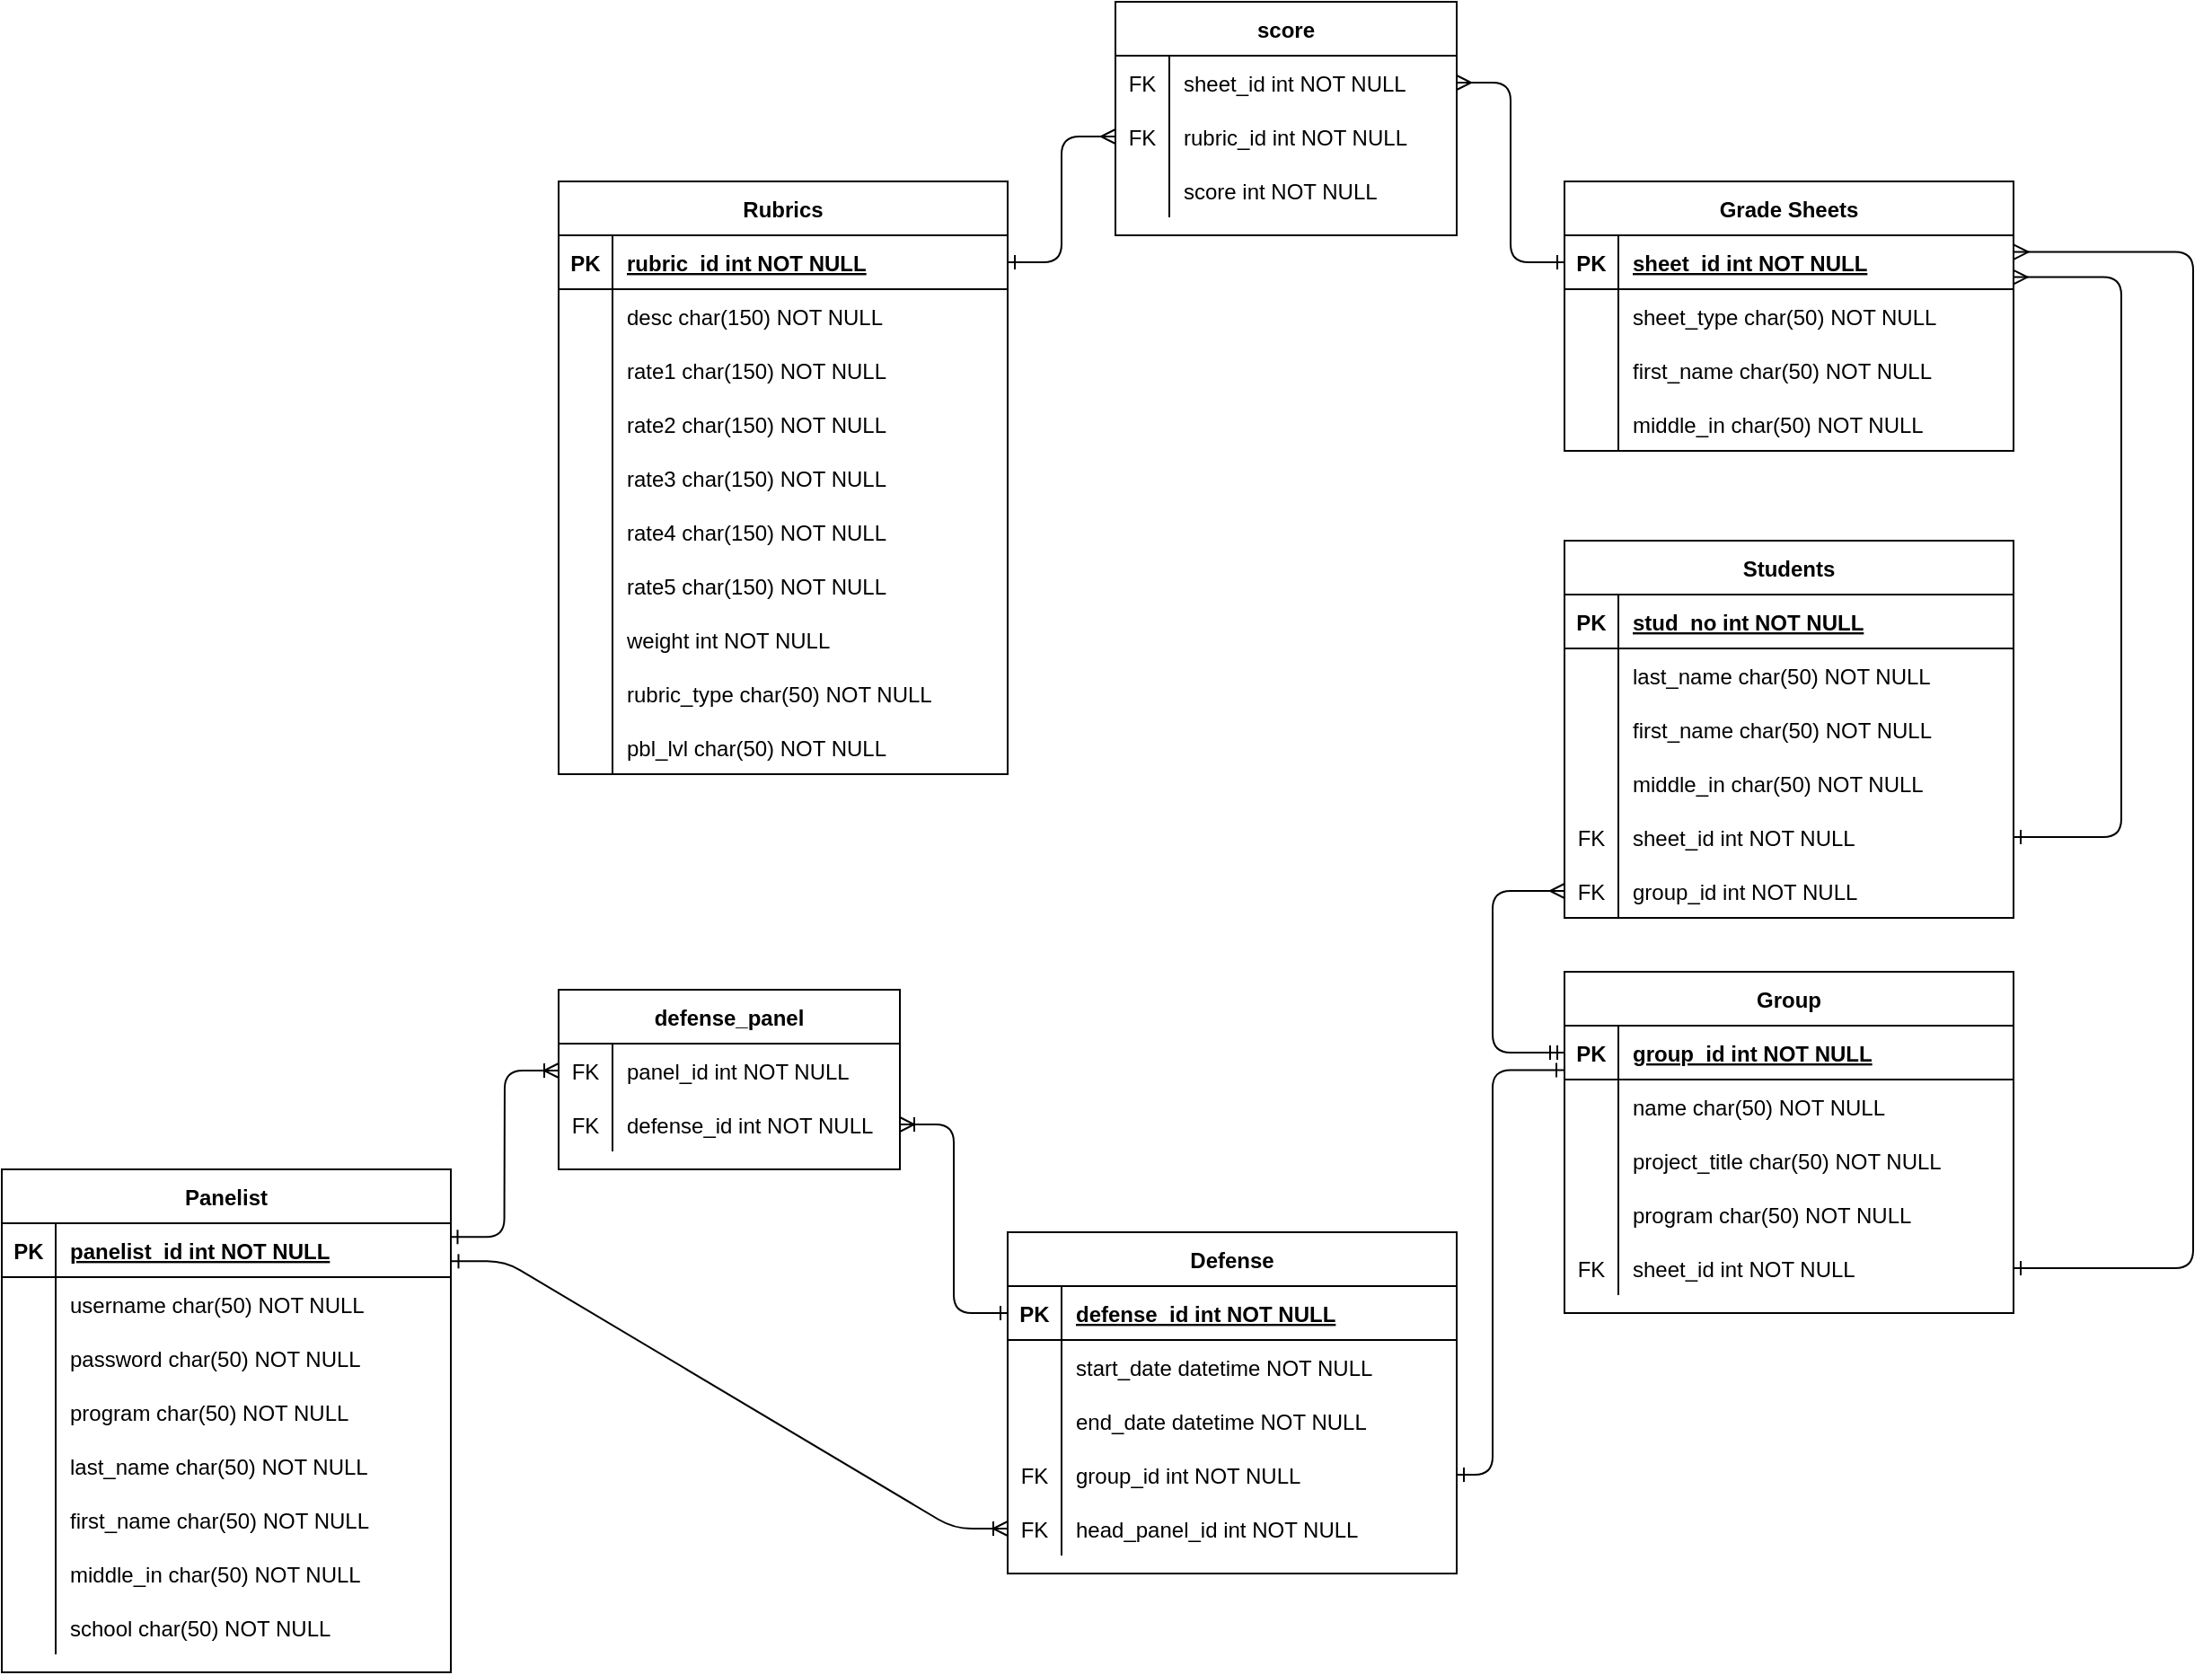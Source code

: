 <mxfile version="14.4.3" type="device"><diagram id="R2lEEEUBdFMjLlhIrx00" name="Page-1"><mxGraphModel dx="1038" dy="1716" grid="1" gridSize="10" guides="1" tooltips="1" connect="1" arrows="1" fold="1" page="1" pageScale="1" pageWidth="850" pageHeight="1100" math="0" shadow="0" extFonts="Permanent Marker^https://fonts.googleapis.com/css?family=Permanent+Marker"><root><mxCell id="0"/><mxCell id="1" parent="0"/><mxCell id="C-vyLk0tnHw3VtMMgP7b-2" value="Students" style="shape=table;startSize=30;container=1;collapsible=1;childLayout=tableLayout;fixedRows=1;rowLines=0;fontStyle=1;align=center;resizeLast=1;" parent="1" vertex="1"><mxGeometry x="950" y="-230" width="250" height="210" as="geometry"/></mxCell><mxCell id="C-vyLk0tnHw3VtMMgP7b-3" value="" style="shape=partialRectangle;collapsible=0;dropTarget=0;pointerEvents=0;fillColor=none;points=[[0,0.5],[1,0.5]];portConstraint=eastwest;top=0;left=0;right=0;bottom=1;" parent="C-vyLk0tnHw3VtMMgP7b-2" vertex="1"><mxGeometry y="30" width="250" height="30" as="geometry"/></mxCell><mxCell id="C-vyLk0tnHw3VtMMgP7b-4" value="PK" style="shape=partialRectangle;overflow=hidden;connectable=0;fillColor=none;top=0;left=0;bottom=0;right=0;fontStyle=1;" parent="C-vyLk0tnHw3VtMMgP7b-3" vertex="1"><mxGeometry width="30" height="30" as="geometry"/></mxCell><mxCell id="C-vyLk0tnHw3VtMMgP7b-5" value="stud_no int NOT NULL " style="shape=partialRectangle;overflow=hidden;connectable=0;fillColor=none;top=0;left=0;bottom=0;right=0;align=left;spacingLeft=6;fontStyle=5;" parent="C-vyLk0tnHw3VtMMgP7b-3" vertex="1"><mxGeometry x="30" width="220" height="30" as="geometry"/></mxCell><mxCell id="l0rVubB-uZuAta1ENO5q-14" value="" style="shape=partialRectangle;collapsible=0;dropTarget=0;pointerEvents=0;fillColor=none;points=[[0,0.5],[1,0.5]];portConstraint=eastwest;top=0;left=0;right=0;bottom=0;" vertex="1" parent="C-vyLk0tnHw3VtMMgP7b-2"><mxGeometry y="60" width="250" height="30" as="geometry"/></mxCell><mxCell id="l0rVubB-uZuAta1ENO5q-15" value="" style="shape=partialRectangle;overflow=hidden;connectable=0;fillColor=none;top=0;left=0;bottom=0;right=0;" vertex="1" parent="l0rVubB-uZuAta1ENO5q-14"><mxGeometry width="30" height="30" as="geometry"/></mxCell><mxCell id="l0rVubB-uZuAta1ENO5q-16" value="last_name char(50) NOT NULL" style="shape=partialRectangle;overflow=hidden;connectable=0;fillColor=none;top=0;left=0;bottom=0;right=0;align=left;spacingLeft=6;" vertex="1" parent="l0rVubB-uZuAta1ENO5q-14"><mxGeometry x="30" width="220" height="30" as="geometry"/></mxCell><mxCell id="l0rVubB-uZuAta1ENO5q-41" value="" style="shape=partialRectangle;collapsible=0;dropTarget=0;pointerEvents=0;fillColor=none;points=[[0,0.5],[1,0.5]];portConstraint=eastwest;top=0;left=0;right=0;bottom=0;" vertex="1" parent="C-vyLk0tnHw3VtMMgP7b-2"><mxGeometry y="90" width="250" height="30" as="geometry"/></mxCell><mxCell id="l0rVubB-uZuAta1ENO5q-42" value="" style="shape=partialRectangle;overflow=hidden;connectable=0;fillColor=none;top=0;left=0;bottom=0;right=0;" vertex="1" parent="l0rVubB-uZuAta1ENO5q-41"><mxGeometry width="30" height="30" as="geometry"/></mxCell><mxCell id="l0rVubB-uZuAta1ENO5q-43" value="first_name char(50) NOT NULL" style="shape=partialRectangle;overflow=hidden;connectable=0;fillColor=none;top=0;left=0;bottom=0;right=0;align=left;spacingLeft=6;" vertex="1" parent="l0rVubB-uZuAta1ENO5q-41"><mxGeometry x="30" width="220" height="30" as="geometry"/></mxCell><mxCell id="l0rVubB-uZuAta1ENO5q-44" value="" style="shape=partialRectangle;collapsible=0;dropTarget=0;pointerEvents=0;fillColor=none;points=[[0,0.5],[1,0.5]];portConstraint=eastwest;top=0;left=0;right=0;bottom=0;" vertex="1" parent="C-vyLk0tnHw3VtMMgP7b-2"><mxGeometry y="120" width="250" height="30" as="geometry"/></mxCell><mxCell id="l0rVubB-uZuAta1ENO5q-45" value="" style="shape=partialRectangle;overflow=hidden;connectable=0;fillColor=none;top=0;left=0;bottom=0;right=0;" vertex="1" parent="l0rVubB-uZuAta1ENO5q-44"><mxGeometry width="30" height="30" as="geometry"/></mxCell><mxCell id="l0rVubB-uZuAta1ENO5q-46" value="middle_in char(50) NOT NULL" style="shape=partialRectangle;overflow=hidden;connectable=0;fillColor=none;top=0;left=0;bottom=0;right=0;align=left;spacingLeft=6;" vertex="1" parent="l0rVubB-uZuAta1ENO5q-44"><mxGeometry x="30" width="220" height="30" as="geometry"/></mxCell><mxCell id="l0rVubB-uZuAta1ENO5q-147" value="" style="shape=partialRectangle;collapsible=0;dropTarget=0;pointerEvents=0;fillColor=none;points=[[0,0.5],[1,0.5]];portConstraint=eastwest;top=0;left=0;right=0;bottom=0;" vertex="1" parent="C-vyLk0tnHw3VtMMgP7b-2"><mxGeometry y="150" width="250" height="30" as="geometry"/></mxCell><mxCell id="l0rVubB-uZuAta1ENO5q-148" value="FK" style="shape=partialRectangle;overflow=hidden;connectable=0;fillColor=none;top=0;left=0;bottom=0;right=0;" vertex="1" parent="l0rVubB-uZuAta1ENO5q-147"><mxGeometry width="30" height="30" as="geometry"/></mxCell><mxCell id="l0rVubB-uZuAta1ENO5q-149" value="sheet_id int NOT NULL" style="shape=partialRectangle;overflow=hidden;connectable=0;fillColor=none;top=0;left=0;bottom=0;right=0;align=left;spacingLeft=6;" vertex="1" parent="l0rVubB-uZuAta1ENO5q-147"><mxGeometry x="30" width="220" height="30" as="geometry"/></mxCell><mxCell id="C-vyLk0tnHw3VtMMgP7b-6" value="" style="shape=partialRectangle;collapsible=0;dropTarget=0;pointerEvents=0;fillColor=none;points=[[0,0.5],[1,0.5]];portConstraint=eastwest;top=0;left=0;right=0;bottom=0;" parent="C-vyLk0tnHw3VtMMgP7b-2" vertex="1"><mxGeometry y="180" width="250" height="30" as="geometry"/></mxCell><mxCell id="C-vyLk0tnHw3VtMMgP7b-7" value="FK" style="shape=partialRectangle;overflow=hidden;connectable=0;fillColor=none;top=0;left=0;bottom=0;right=0;" parent="C-vyLk0tnHw3VtMMgP7b-6" vertex="1"><mxGeometry width="30" height="30" as="geometry"/></mxCell><mxCell id="C-vyLk0tnHw3VtMMgP7b-8" value="group_id int NOT NULL" style="shape=partialRectangle;overflow=hidden;connectable=0;fillColor=none;top=0;left=0;bottom=0;right=0;align=left;spacingLeft=6;" parent="C-vyLk0tnHw3VtMMgP7b-6" vertex="1"><mxGeometry x="30" width="220" height="30" as="geometry"/></mxCell><mxCell id="C-vyLk0tnHw3VtMMgP7b-23" value="Group" style="shape=table;startSize=30;container=1;collapsible=1;childLayout=tableLayout;fixedRows=1;rowLines=0;fontStyle=1;align=center;resizeLast=1;" parent="1" vertex="1"><mxGeometry x="950" y="10" width="250" height="190" as="geometry"/></mxCell><mxCell id="C-vyLk0tnHw3VtMMgP7b-24" value="" style="shape=partialRectangle;collapsible=0;dropTarget=0;pointerEvents=0;fillColor=none;points=[[0,0.5],[1,0.5]];portConstraint=eastwest;top=0;left=0;right=0;bottom=1;" parent="C-vyLk0tnHw3VtMMgP7b-23" vertex="1"><mxGeometry y="30" width="250" height="30" as="geometry"/></mxCell><mxCell id="C-vyLk0tnHw3VtMMgP7b-25" value="PK" style="shape=partialRectangle;overflow=hidden;connectable=0;fillColor=none;top=0;left=0;bottom=0;right=0;fontStyle=1;" parent="C-vyLk0tnHw3VtMMgP7b-24" vertex="1"><mxGeometry width="30" height="30" as="geometry"/></mxCell><mxCell id="C-vyLk0tnHw3VtMMgP7b-26" value="group_id int NOT NULL " style="shape=partialRectangle;overflow=hidden;connectable=0;fillColor=none;top=0;left=0;bottom=0;right=0;align=left;spacingLeft=6;fontStyle=5;" parent="C-vyLk0tnHw3VtMMgP7b-24" vertex="1"><mxGeometry x="30" width="220" height="30" as="geometry"/></mxCell><mxCell id="C-vyLk0tnHw3VtMMgP7b-27" value="" style="shape=partialRectangle;collapsible=0;dropTarget=0;pointerEvents=0;fillColor=none;points=[[0,0.5],[1,0.5]];portConstraint=eastwest;top=0;left=0;right=0;bottom=0;" parent="C-vyLk0tnHw3VtMMgP7b-23" vertex="1"><mxGeometry y="60" width="250" height="30" as="geometry"/></mxCell><mxCell id="C-vyLk0tnHw3VtMMgP7b-28" value="" style="shape=partialRectangle;overflow=hidden;connectable=0;fillColor=none;top=0;left=0;bottom=0;right=0;" parent="C-vyLk0tnHw3VtMMgP7b-27" vertex="1"><mxGeometry width="30" height="30" as="geometry"/></mxCell><mxCell id="C-vyLk0tnHw3VtMMgP7b-29" value="name char(50) NOT NULL" style="shape=partialRectangle;overflow=hidden;connectable=0;fillColor=none;top=0;left=0;bottom=0;right=0;align=left;spacingLeft=6;" parent="C-vyLk0tnHw3VtMMgP7b-27" vertex="1"><mxGeometry x="30" width="220" height="30" as="geometry"/></mxCell><mxCell id="l0rVubB-uZuAta1ENO5q-8" value="" style="shape=partialRectangle;collapsible=0;dropTarget=0;pointerEvents=0;fillColor=none;points=[[0,0.5],[1,0.5]];portConstraint=eastwest;top=0;left=0;right=0;bottom=0;" vertex="1" parent="C-vyLk0tnHw3VtMMgP7b-23"><mxGeometry y="90" width="250" height="30" as="geometry"/></mxCell><mxCell id="l0rVubB-uZuAta1ENO5q-9" value="" style="shape=partialRectangle;overflow=hidden;connectable=0;fillColor=none;top=0;left=0;bottom=0;right=0;" vertex="1" parent="l0rVubB-uZuAta1ENO5q-8"><mxGeometry width="30" height="30" as="geometry"/></mxCell><mxCell id="l0rVubB-uZuAta1ENO5q-10" value="project_title char(50) NOT NULL" style="shape=partialRectangle;overflow=hidden;connectable=0;fillColor=none;top=0;left=0;bottom=0;right=0;align=left;spacingLeft=6;" vertex="1" parent="l0rVubB-uZuAta1ENO5q-8"><mxGeometry x="30" width="220" height="30" as="geometry"/></mxCell><mxCell id="l0rVubB-uZuAta1ENO5q-11" value="" style="shape=partialRectangle;collapsible=0;dropTarget=0;pointerEvents=0;fillColor=none;points=[[0,0.5],[1,0.5]];portConstraint=eastwest;top=0;left=0;right=0;bottom=0;" vertex="1" parent="C-vyLk0tnHw3VtMMgP7b-23"><mxGeometry y="120" width="250" height="30" as="geometry"/></mxCell><mxCell id="l0rVubB-uZuAta1ENO5q-12" value="" style="shape=partialRectangle;overflow=hidden;connectable=0;fillColor=none;top=0;left=0;bottom=0;right=0;" vertex="1" parent="l0rVubB-uZuAta1ENO5q-11"><mxGeometry width="30" height="30" as="geometry"/></mxCell><mxCell id="l0rVubB-uZuAta1ENO5q-13" value="program char(50) NOT NULL" style="shape=partialRectangle;overflow=hidden;connectable=0;fillColor=none;top=0;left=0;bottom=0;right=0;align=left;spacingLeft=6;" vertex="1" parent="l0rVubB-uZuAta1ENO5q-11"><mxGeometry x="30" width="220" height="30" as="geometry"/></mxCell><mxCell id="l0rVubB-uZuAta1ENO5q-151" value="" style="shape=partialRectangle;collapsible=0;dropTarget=0;pointerEvents=0;fillColor=none;points=[[0,0.5],[1,0.5]];portConstraint=eastwest;top=0;left=0;right=0;bottom=0;" vertex="1" parent="C-vyLk0tnHw3VtMMgP7b-23"><mxGeometry y="150" width="250" height="30" as="geometry"/></mxCell><mxCell id="l0rVubB-uZuAta1ENO5q-152" value="FK" style="shape=partialRectangle;overflow=hidden;connectable=0;fillColor=none;top=0;left=0;bottom=0;right=0;" vertex="1" parent="l0rVubB-uZuAta1ENO5q-151"><mxGeometry width="30" height="30" as="geometry"/></mxCell><mxCell id="l0rVubB-uZuAta1ENO5q-153" value="sheet_id int NOT NULL" style="shape=partialRectangle;overflow=hidden;connectable=0;fillColor=none;top=0;left=0;bottom=0;right=0;align=left;spacingLeft=6;" vertex="1" parent="l0rVubB-uZuAta1ENO5q-151"><mxGeometry x="30" width="220" height="30" as="geometry"/></mxCell><mxCell id="l0rVubB-uZuAta1ENO5q-25" value="Panelist" style="shape=table;startSize=30;container=1;collapsible=1;childLayout=tableLayout;fixedRows=1;rowLines=0;fontStyle=1;align=center;resizeLast=1;" vertex="1" parent="1"><mxGeometry x="80" y="120" width="250" height="280" as="geometry"/></mxCell><mxCell id="l0rVubB-uZuAta1ENO5q-26" value="" style="shape=partialRectangle;collapsible=0;dropTarget=0;pointerEvents=0;fillColor=none;points=[[0,0.5],[1,0.5]];portConstraint=eastwest;top=0;left=0;right=0;bottom=1;" vertex="1" parent="l0rVubB-uZuAta1ENO5q-25"><mxGeometry y="30" width="250" height="30" as="geometry"/></mxCell><mxCell id="l0rVubB-uZuAta1ENO5q-27" value="PK" style="shape=partialRectangle;overflow=hidden;connectable=0;fillColor=none;top=0;left=0;bottom=0;right=0;fontStyle=1;" vertex="1" parent="l0rVubB-uZuAta1ENO5q-26"><mxGeometry width="30" height="30" as="geometry"/></mxCell><mxCell id="l0rVubB-uZuAta1ENO5q-28" value="panelist_id int NOT NULL " style="shape=partialRectangle;overflow=hidden;connectable=0;fillColor=none;top=0;left=0;bottom=0;right=0;align=left;spacingLeft=6;fontStyle=5;" vertex="1" parent="l0rVubB-uZuAta1ENO5q-26"><mxGeometry x="30" width="220" height="30" as="geometry"/></mxCell><mxCell id="l0rVubB-uZuAta1ENO5q-29" value="" style="shape=partialRectangle;collapsible=0;dropTarget=0;pointerEvents=0;fillColor=none;points=[[0,0.5],[1,0.5]];portConstraint=eastwest;top=0;left=0;right=0;bottom=0;" vertex="1" parent="l0rVubB-uZuAta1ENO5q-25"><mxGeometry y="60" width="250" height="30" as="geometry"/></mxCell><mxCell id="l0rVubB-uZuAta1ENO5q-30" value="" style="shape=partialRectangle;overflow=hidden;connectable=0;fillColor=none;top=0;left=0;bottom=0;right=0;" vertex="1" parent="l0rVubB-uZuAta1ENO5q-29"><mxGeometry width="30" height="30" as="geometry"/></mxCell><mxCell id="l0rVubB-uZuAta1ENO5q-31" value="username char(50) NOT NULL" style="shape=partialRectangle;overflow=hidden;connectable=0;fillColor=none;top=0;left=0;bottom=0;right=0;align=left;spacingLeft=6;" vertex="1" parent="l0rVubB-uZuAta1ENO5q-29"><mxGeometry x="30" width="220" height="30" as="geometry"/></mxCell><mxCell id="l0rVubB-uZuAta1ENO5q-32" value="" style="shape=partialRectangle;collapsible=0;dropTarget=0;pointerEvents=0;fillColor=none;points=[[0,0.5],[1,0.5]];portConstraint=eastwest;top=0;left=0;right=0;bottom=0;" vertex="1" parent="l0rVubB-uZuAta1ENO5q-25"><mxGeometry y="90" width="250" height="30" as="geometry"/></mxCell><mxCell id="l0rVubB-uZuAta1ENO5q-33" value="" style="shape=partialRectangle;overflow=hidden;connectable=0;fillColor=none;top=0;left=0;bottom=0;right=0;" vertex="1" parent="l0rVubB-uZuAta1ENO5q-32"><mxGeometry width="30" height="30" as="geometry"/></mxCell><mxCell id="l0rVubB-uZuAta1ENO5q-34" value="password char(50) NOT NULL" style="shape=partialRectangle;overflow=hidden;connectable=0;fillColor=none;top=0;left=0;bottom=0;right=0;align=left;spacingLeft=6;" vertex="1" parent="l0rVubB-uZuAta1ENO5q-32"><mxGeometry x="30" width="220" height="30" as="geometry"/></mxCell><mxCell id="l0rVubB-uZuAta1ENO5q-35" value="" style="shape=partialRectangle;collapsible=0;dropTarget=0;pointerEvents=0;fillColor=none;points=[[0,0.5],[1,0.5]];portConstraint=eastwest;top=0;left=0;right=0;bottom=0;" vertex="1" parent="l0rVubB-uZuAta1ENO5q-25"><mxGeometry y="120" width="250" height="30" as="geometry"/></mxCell><mxCell id="l0rVubB-uZuAta1ENO5q-36" value="" style="shape=partialRectangle;overflow=hidden;connectable=0;fillColor=none;top=0;left=0;bottom=0;right=0;" vertex="1" parent="l0rVubB-uZuAta1ENO5q-35"><mxGeometry width="30" height="30" as="geometry"/></mxCell><mxCell id="l0rVubB-uZuAta1ENO5q-37" value="program char(50) NOT NULL" style="shape=partialRectangle;overflow=hidden;connectable=0;fillColor=none;top=0;left=0;bottom=0;right=0;align=left;spacingLeft=6;" vertex="1" parent="l0rVubB-uZuAta1ENO5q-35"><mxGeometry x="30" width="220" height="30" as="geometry"/></mxCell><mxCell id="l0rVubB-uZuAta1ENO5q-38" value="" style="shape=partialRectangle;collapsible=0;dropTarget=0;pointerEvents=0;fillColor=none;points=[[0,0.5],[1,0.5]];portConstraint=eastwest;top=0;left=0;right=0;bottom=0;" vertex="1" parent="l0rVubB-uZuAta1ENO5q-25"><mxGeometry y="150" width="250" height="30" as="geometry"/></mxCell><mxCell id="l0rVubB-uZuAta1ENO5q-39" value="" style="shape=partialRectangle;overflow=hidden;connectable=0;fillColor=none;top=0;left=0;bottom=0;right=0;" vertex="1" parent="l0rVubB-uZuAta1ENO5q-38"><mxGeometry width="30" height="30" as="geometry"/></mxCell><mxCell id="l0rVubB-uZuAta1ENO5q-40" value="last_name char(50) NOT NULL" style="shape=partialRectangle;overflow=hidden;connectable=0;fillColor=none;top=0;left=0;bottom=0;right=0;align=left;spacingLeft=6;" vertex="1" parent="l0rVubB-uZuAta1ENO5q-38"><mxGeometry x="30" width="220" height="30" as="geometry"/></mxCell><mxCell id="l0rVubB-uZuAta1ENO5q-17" value="" style="shape=partialRectangle;collapsible=0;dropTarget=0;pointerEvents=0;fillColor=none;points=[[0,0.5],[1,0.5]];portConstraint=eastwest;top=0;left=0;right=0;bottom=0;" vertex="1" parent="l0rVubB-uZuAta1ENO5q-25"><mxGeometry y="180" width="250" height="30" as="geometry"/></mxCell><mxCell id="l0rVubB-uZuAta1ENO5q-18" value="" style="shape=partialRectangle;overflow=hidden;connectable=0;fillColor=none;top=0;left=0;bottom=0;right=0;" vertex="1" parent="l0rVubB-uZuAta1ENO5q-17"><mxGeometry width="30" height="30" as="geometry"/></mxCell><mxCell id="l0rVubB-uZuAta1ENO5q-19" value="first_name char(50) NOT NULL" style="shape=partialRectangle;overflow=hidden;connectable=0;fillColor=none;top=0;left=0;bottom=0;right=0;align=left;spacingLeft=6;" vertex="1" parent="l0rVubB-uZuAta1ENO5q-17"><mxGeometry x="30" width="220" height="30" as="geometry"/></mxCell><mxCell id="l0rVubB-uZuAta1ENO5q-20" value="" style="shape=partialRectangle;collapsible=0;dropTarget=0;pointerEvents=0;fillColor=none;points=[[0,0.5],[1,0.5]];portConstraint=eastwest;top=0;left=0;right=0;bottom=0;" vertex="1" parent="l0rVubB-uZuAta1ENO5q-25"><mxGeometry y="210" width="250" height="30" as="geometry"/></mxCell><mxCell id="l0rVubB-uZuAta1ENO5q-21" value="" style="shape=partialRectangle;overflow=hidden;connectable=0;fillColor=none;top=0;left=0;bottom=0;right=0;" vertex="1" parent="l0rVubB-uZuAta1ENO5q-20"><mxGeometry width="30" height="30" as="geometry"/></mxCell><mxCell id="l0rVubB-uZuAta1ENO5q-22" value="middle_in char(50) NOT NULL" style="shape=partialRectangle;overflow=hidden;connectable=0;fillColor=none;top=0;left=0;bottom=0;right=0;align=left;spacingLeft=6;" vertex="1" parent="l0rVubB-uZuAta1ENO5q-20"><mxGeometry x="30" width="220" height="30" as="geometry"/></mxCell><mxCell id="l0rVubB-uZuAta1ENO5q-69" value="" style="shape=partialRectangle;collapsible=0;dropTarget=0;pointerEvents=0;fillColor=none;points=[[0,0.5],[1,0.5]];portConstraint=eastwest;top=0;left=0;right=0;bottom=0;" vertex="1" parent="l0rVubB-uZuAta1ENO5q-25"><mxGeometry y="240" width="250" height="30" as="geometry"/></mxCell><mxCell id="l0rVubB-uZuAta1ENO5q-70" value="" style="shape=partialRectangle;overflow=hidden;connectable=0;fillColor=none;top=0;left=0;bottom=0;right=0;" vertex="1" parent="l0rVubB-uZuAta1ENO5q-69"><mxGeometry width="30" height="30" as="geometry"/></mxCell><mxCell id="l0rVubB-uZuAta1ENO5q-71" value="school char(50) NOT NULL" style="shape=partialRectangle;overflow=hidden;connectable=0;fillColor=none;top=0;left=0;bottom=0;right=0;align=left;spacingLeft=6;" vertex="1" parent="l0rVubB-uZuAta1ENO5q-69"><mxGeometry x="30" width="220" height="30" as="geometry"/></mxCell><mxCell id="l0rVubB-uZuAta1ENO5q-72" value="Defense" style="shape=table;startSize=30;container=1;collapsible=1;childLayout=tableLayout;fixedRows=1;rowLines=0;fontStyle=1;align=center;resizeLast=1;" vertex="1" parent="1"><mxGeometry x="640" y="155" width="250" height="190" as="geometry"/></mxCell><mxCell id="l0rVubB-uZuAta1ENO5q-73" value="" style="shape=partialRectangle;collapsible=0;dropTarget=0;pointerEvents=0;fillColor=none;points=[[0,0.5],[1,0.5]];portConstraint=eastwest;top=0;left=0;right=0;bottom=1;" vertex="1" parent="l0rVubB-uZuAta1ENO5q-72"><mxGeometry y="30" width="250" height="30" as="geometry"/></mxCell><mxCell id="l0rVubB-uZuAta1ENO5q-74" value="PK" style="shape=partialRectangle;overflow=hidden;connectable=0;fillColor=none;top=0;left=0;bottom=0;right=0;fontStyle=1;" vertex="1" parent="l0rVubB-uZuAta1ENO5q-73"><mxGeometry width="30" height="30" as="geometry"/></mxCell><mxCell id="l0rVubB-uZuAta1ENO5q-75" value="defense_id int NOT NULL " style="shape=partialRectangle;overflow=hidden;connectable=0;fillColor=none;top=0;left=0;bottom=0;right=0;align=left;spacingLeft=6;fontStyle=5;" vertex="1" parent="l0rVubB-uZuAta1ENO5q-73"><mxGeometry x="30" width="220" height="30" as="geometry"/></mxCell><mxCell id="l0rVubB-uZuAta1ENO5q-76" value="" style="shape=partialRectangle;collapsible=0;dropTarget=0;pointerEvents=0;fillColor=none;points=[[0,0.5],[1,0.5]];portConstraint=eastwest;top=0;left=0;right=0;bottom=0;" vertex="1" parent="l0rVubB-uZuAta1ENO5q-72"><mxGeometry y="60" width="250" height="30" as="geometry"/></mxCell><mxCell id="l0rVubB-uZuAta1ENO5q-77" value="" style="shape=partialRectangle;overflow=hidden;connectable=0;fillColor=none;top=0;left=0;bottom=0;right=0;" vertex="1" parent="l0rVubB-uZuAta1ENO5q-76"><mxGeometry width="30" height="30" as="geometry"/></mxCell><mxCell id="l0rVubB-uZuAta1ENO5q-78" value="start_date datetime NOT NULL" style="shape=partialRectangle;overflow=hidden;connectable=0;fillColor=none;top=0;left=0;bottom=0;right=0;align=left;spacingLeft=6;" vertex="1" parent="l0rVubB-uZuAta1ENO5q-76"><mxGeometry x="30" width="220" height="30" as="geometry"/></mxCell><mxCell id="l0rVubB-uZuAta1ENO5q-93" value="" style="shape=partialRectangle;collapsible=0;dropTarget=0;pointerEvents=0;fillColor=none;points=[[0,0.5],[1,0.5]];portConstraint=eastwest;top=0;left=0;right=0;bottom=0;" vertex="1" parent="l0rVubB-uZuAta1ENO5q-72"><mxGeometry y="90" width="250" height="30" as="geometry"/></mxCell><mxCell id="l0rVubB-uZuAta1ENO5q-94" value="" style="shape=partialRectangle;overflow=hidden;connectable=0;fillColor=none;top=0;left=0;bottom=0;right=0;" vertex="1" parent="l0rVubB-uZuAta1ENO5q-93"><mxGeometry width="30" height="30" as="geometry"/></mxCell><mxCell id="l0rVubB-uZuAta1ENO5q-95" value="end_date datetime NOT NULL" style="shape=partialRectangle;overflow=hidden;connectable=0;fillColor=none;top=0;left=0;bottom=0;right=0;align=left;spacingLeft=6;" vertex="1" parent="l0rVubB-uZuAta1ENO5q-93"><mxGeometry x="30" width="220" height="30" as="geometry"/></mxCell><mxCell id="l0rVubB-uZuAta1ENO5q-85" value="" style="shape=partialRectangle;collapsible=0;dropTarget=0;pointerEvents=0;fillColor=none;points=[[0,0.5],[1,0.5]];portConstraint=eastwest;top=0;left=0;right=0;bottom=0;" vertex="1" parent="l0rVubB-uZuAta1ENO5q-72"><mxGeometry y="120" width="250" height="30" as="geometry"/></mxCell><mxCell id="l0rVubB-uZuAta1ENO5q-86" value="FK" style="shape=partialRectangle;overflow=hidden;connectable=0;fillColor=none;top=0;left=0;bottom=0;right=0;" vertex="1" parent="l0rVubB-uZuAta1ENO5q-85"><mxGeometry width="30" height="30" as="geometry"/></mxCell><mxCell id="l0rVubB-uZuAta1ENO5q-87" value="group_id int NOT NULL" style="shape=partialRectangle;overflow=hidden;connectable=0;fillColor=none;top=0;left=0;bottom=0;right=0;align=left;spacingLeft=6;" vertex="1" parent="l0rVubB-uZuAta1ENO5q-85"><mxGeometry x="30" width="220" height="30" as="geometry"/></mxCell><mxCell id="l0rVubB-uZuAta1ENO5q-89" value="" style="shape=partialRectangle;collapsible=0;dropTarget=0;pointerEvents=0;fillColor=none;points=[[0,0.5],[1,0.5]];portConstraint=eastwest;top=0;left=0;right=0;bottom=0;" vertex="1" parent="l0rVubB-uZuAta1ENO5q-72"><mxGeometry y="150" width="250" height="30" as="geometry"/></mxCell><mxCell id="l0rVubB-uZuAta1ENO5q-90" value="FK" style="shape=partialRectangle;overflow=hidden;connectable=0;fillColor=none;top=0;left=0;bottom=0;right=0;" vertex="1" parent="l0rVubB-uZuAta1ENO5q-89"><mxGeometry width="30" height="30" as="geometry"/></mxCell><mxCell id="l0rVubB-uZuAta1ENO5q-91" value="head_panel_id int NOT NULL" style="shape=partialRectangle;overflow=hidden;connectable=0;fillColor=none;top=0;left=0;bottom=0;right=0;align=left;spacingLeft=6;" vertex="1" parent="l0rVubB-uZuAta1ENO5q-89"><mxGeometry x="30" width="220" height="30" as="geometry"/></mxCell><mxCell id="l0rVubB-uZuAta1ENO5q-96" value="defense_panel" style="shape=table;startSize=30;container=1;collapsible=1;childLayout=tableLayout;fixedRows=1;rowLines=0;fontStyle=1;align=center;resizeLast=1;" vertex="1" parent="1"><mxGeometry x="390" y="20" width="190" height="100" as="geometry"/></mxCell><mxCell id="l0rVubB-uZuAta1ENO5q-106" value="" style="shape=partialRectangle;collapsible=0;dropTarget=0;pointerEvents=0;fillColor=none;points=[[0,0.5],[1,0.5]];portConstraint=eastwest;top=0;left=0;right=0;bottom=0;" vertex="1" parent="l0rVubB-uZuAta1ENO5q-96"><mxGeometry y="30" width="190" height="30" as="geometry"/></mxCell><mxCell id="l0rVubB-uZuAta1ENO5q-107" value="FK" style="shape=partialRectangle;overflow=hidden;connectable=0;fillColor=none;top=0;left=0;bottom=0;right=0;" vertex="1" parent="l0rVubB-uZuAta1ENO5q-106"><mxGeometry width="30" height="30" as="geometry"/></mxCell><mxCell id="l0rVubB-uZuAta1ENO5q-108" value="panel_id int NOT NULL" style="shape=partialRectangle;overflow=hidden;connectable=0;fillColor=none;top=0;left=0;bottom=0;right=0;align=left;spacingLeft=6;" vertex="1" parent="l0rVubB-uZuAta1ENO5q-106"><mxGeometry x="30" width="160" height="30" as="geometry"/></mxCell><mxCell id="l0rVubB-uZuAta1ENO5q-109" value="" style="shape=partialRectangle;collapsible=0;dropTarget=0;pointerEvents=0;fillColor=none;points=[[0,0.5],[1,0.5]];portConstraint=eastwest;top=0;left=0;right=0;bottom=0;" vertex="1" parent="l0rVubB-uZuAta1ENO5q-96"><mxGeometry y="60" width="190" height="30" as="geometry"/></mxCell><mxCell id="l0rVubB-uZuAta1ENO5q-110" value="FK" style="shape=partialRectangle;overflow=hidden;connectable=0;fillColor=none;top=0;left=0;bottom=0;right=0;" vertex="1" parent="l0rVubB-uZuAta1ENO5q-109"><mxGeometry width="30" height="30" as="geometry"/></mxCell><mxCell id="l0rVubB-uZuAta1ENO5q-111" value="defense_id int NOT NULL" style="shape=partialRectangle;overflow=hidden;connectable=0;fillColor=none;top=0;left=0;bottom=0;right=0;align=left;spacingLeft=6;" vertex="1" parent="l0rVubB-uZuAta1ENO5q-109"><mxGeometry x="30" width="160" height="30" as="geometry"/></mxCell><mxCell id="l0rVubB-uZuAta1ENO5q-88" value="" style="edgeStyle=orthogonalEdgeStyle;fontSize=12;html=1;endArrow=ERone;endFill=0;startArrow=ERone;startFill=0;entryX=-0.002;entryY=0.824;entryDx=0;entryDy=0;entryPerimeter=0;" edge="1" parent="1" source="l0rVubB-uZuAta1ENO5q-85" target="C-vyLk0tnHw3VtMMgP7b-24"><mxGeometry width="100" height="100" relative="1" as="geometry"><mxPoint x="340" y="235" as="sourcePoint"/><mxPoint x="470" y="115" as="targetPoint"/><Array as="points"><mxPoint x="910" y="290"/><mxPoint x="910" y="65"/></Array></mxGeometry></mxCell><mxCell id="l0rVubB-uZuAta1ENO5q-92" value="" style="edgeStyle=entityRelationEdgeStyle;fontSize=12;html=1;endArrow=ERone;endFill=0;startArrow=ERoneToMany;startFill=0;entryX=1.001;entryY=0.706;entryDx=0;entryDy=0;entryPerimeter=0;" edge="1" parent="1" source="l0rVubB-uZuAta1ENO5q-89" target="l0rVubB-uZuAta1ENO5q-26"><mxGeometry width="100" height="100" relative="1" as="geometry"><mxPoint x="330" y="355" as="sourcePoint"/><mxPoint x="461.5" y="112.72" as="targetPoint"/></mxGeometry></mxCell><mxCell id="l0rVubB-uZuAta1ENO5q-113" value="" style="edgeStyle=entityRelationEdgeStyle;fontSize=12;html=1;endArrow=ERone;endFill=0;startArrow=ERoneToMany;startFill=0;entryX=0.999;entryY=0.255;entryDx=0;entryDy=0;entryPerimeter=0;" edge="1" parent="1" source="l0rVubB-uZuAta1ENO5q-106" target="l0rVubB-uZuAta1ENO5q-26"><mxGeometry width="100" height="100" relative="1" as="geometry"><mxPoint x="247.257" y="130" as="sourcePoint"/><mxPoint x="310.25" y="271.18" as="targetPoint"/></mxGeometry></mxCell><mxCell id="l0rVubB-uZuAta1ENO5q-114" value="" style="edgeStyle=entityRelationEdgeStyle;fontSize=12;html=1;endArrow=ERone;endFill=0;startArrow=ERoneToMany;startFill=0;" edge="1" parent="1" source="l0rVubB-uZuAta1ENO5q-109" target="l0rVubB-uZuAta1ENO5q-73"><mxGeometry width="100" height="100" relative="1" as="geometry"><mxPoint x="370" y="135" as="sourcePoint"/><mxPoint x="309.75" y="257.65" as="targetPoint"/></mxGeometry></mxCell><mxCell id="l0rVubB-uZuAta1ENO5q-115" value="Rubrics" style="shape=table;startSize=30;container=1;collapsible=1;childLayout=tableLayout;fixedRows=1;rowLines=0;fontStyle=1;align=center;resizeLast=1;" vertex="1" parent="1"><mxGeometry x="390" y="-430" width="250" height="330" as="geometry"/></mxCell><mxCell id="l0rVubB-uZuAta1ENO5q-116" value="" style="shape=partialRectangle;collapsible=0;dropTarget=0;pointerEvents=0;fillColor=none;points=[[0,0.5],[1,0.5]];portConstraint=eastwest;top=0;left=0;right=0;bottom=1;" vertex="1" parent="l0rVubB-uZuAta1ENO5q-115"><mxGeometry y="30" width="250" height="30" as="geometry"/></mxCell><mxCell id="l0rVubB-uZuAta1ENO5q-117" value="PK" style="shape=partialRectangle;overflow=hidden;connectable=0;fillColor=none;top=0;left=0;bottom=0;right=0;fontStyle=1;" vertex="1" parent="l0rVubB-uZuAta1ENO5q-116"><mxGeometry width="30" height="30" as="geometry"/></mxCell><mxCell id="l0rVubB-uZuAta1ENO5q-118" value="rubric_id int NOT NULL " style="shape=partialRectangle;overflow=hidden;connectable=0;fillColor=none;top=0;left=0;bottom=0;right=0;align=left;spacingLeft=6;fontStyle=5;" vertex="1" parent="l0rVubB-uZuAta1ENO5q-116"><mxGeometry x="30" width="220" height="30" as="geometry"/></mxCell><mxCell id="l0rVubB-uZuAta1ENO5q-119" value="" style="shape=partialRectangle;collapsible=0;dropTarget=0;pointerEvents=0;fillColor=none;points=[[0,0.5],[1,0.5]];portConstraint=eastwest;top=0;left=0;right=0;bottom=0;" vertex="1" parent="l0rVubB-uZuAta1ENO5q-115"><mxGeometry y="60" width="250" height="30" as="geometry"/></mxCell><mxCell id="l0rVubB-uZuAta1ENO5q-120" value="" style="shape=partialRectangle;overflow=hidden;connectable=0;fillColor=none;top=0;left=0;bottom=0;right=0;" vertex="1" parent="l0rVubB-uZuAta1ENO5q-119"><mxGeometry width="30" height="30" as="geometry"/></mxCell><mxCell id="l0rVubB-uZuAta1ENO5q-121" value="desc char(150) NOT NULL" style="shape=partialRectangle;overflow=hidden;connectable=0;fillColor=none;top=0;left=0;bottom=0;right=0;align=left;spacingLeft=6;" vertex="1" parent="l0rVubB-uZuAta1ENO5q-119"><mxGeometry x="30" width="220" height="30" as="geometry"/></mxCell><mxCell id="l0rVubB-uZuAta1ENO5q-173" value="" style="shape=partialRectangle;collapsible=0;dropTarget=0;pointerEvents=0;fillColor=none;points=[[0,0.5],[1,0.5]];portConstraint=eastwest;top=0;left=0;right=0;bottom=0;" vertex="1" parent="l0rVubB-uZuAta1ENO5q-115"><mxGeometry y="90" width="250" height="30" as="geometry"/></mxCell><mxCell id="l0rVubB-uZuAta1ENO5q-174" value="" style="shape=partialRectangle;overflow=hidden;connectable=0;fillColor=none;top=0;left=0;bottom=0;right=0;" vertex="1" parent="l0rVubB-uZuAta1ENO5q-173"><mxGeometry width="30" height="30" as="geometry"/></mxCell><mxCell id="l0rVubB-uZuAta1ENO5q-175" value="rate1 char(150) NOT NULL" style="shape=partialRectangle;overflow=hidden;connectable=0;fillColor=none;top=0;left=0;bottom=0;right=0;align=left;spacingLeft=6;" vertex="1" parent="l0rVubB-uZuAta1ENO5q-173"><mxGeometry x="30" width="220" height="30" as="geometry"/></mxCell><mxCell id="l0rVubB-uZuAta1ENO5q-176" value="" style="shape=partialRectangle;collapsible=0;dropTarget=0;pointerEvents=0;fillColor=none;points=[[0,0.5],[1,0.5]];portConstraint=eastwest;top=0;left=0;right=0;bottom=0;" vertex="1" parent="l0rVubB-uZuAta1ENO5q-115"><mxGeometry y="120" width="250" height="30" as="geometry"/></mxCell><mxCell id="l0rVubB-uZuAta1ENO5q-177" value="" style="shape=partialRectangle;overflow=hidden;connectable=0;fillColor=none;top=0;left=0;bottom=0;right=0;" vertex="1" parent="l0rVubB-uZuAta1ENO5q-176"><mxGeometry width="30" height="30" as="geometry"/></mxCell><mxCell id="l0rVubB-uZuAta1ENO5q-178" value="rate2 char(150) NOT NULL" style="shape=partialRectangle;overflow=hidden;connectable=0;fillColor=none;top=0;left=0;bottom=0;right=0;align=left;spacingLeft=6;" vertex="1" parent="l0rVubB-uZuAta1ENO5q-176"><mxGeometry x="30" width="220" height="30" as="geometry"/></mxCell><mxCell id="l0rVubB-uZuAta1ENO5q-179" value="" style="shape=partialRectangle;collapsible=0;dropTarget=0;pointerEvents=0;fillColor=none;points=[[0,0.5],[1,0.5]];portConstraint=eastwest;top=0;left=0;right=0;bottom=0;" vertex="1" parent="l0rVubB-uZuAta1ENO5q-115"><mxGeometry y="150" width="250" height="30" as="geometry"/></mxCell><mxCell id="l0rVubB-uZuAta1ENO5q-180" value="" style="shape=partialRectangle;overflow=hidden;connectable=0;fillColor=none;top=0;left=0;bottom=0;right=0;" vertex="1" parent="l0rVubB-uZuAta1ENO5q-179"><mxGeometry width="30" height="30" as="geometry"/></mxCell><mxCell id="l0rVubB-uZuAta1ENO5q-181" value="rate3 char(150) NOT NULL" style="shape=partialRectangle;overflow=hidden;connectable=0;fillColor=none;top=0;left=0;bottom=0;right=0;align=left;spacingLeft=6;" vertex="1" parent="l0rVubB-uZuAta1ENO5q-179"><mxGeometry x="30" width="220" height="30" as="geometry"/></mxCell><mxCell id="l0rVubB-uZuAta1ENO5q-182" value="" style="shape=partialRectangle;collapsible=0;dropTarget=0;pointerEvents=0;fillColor=none;points=[[0,0.5],[1,0.5]];portConstraint=eastwest;top=0;left=0;right=0;bottom=0;" vertex="1" parent="l0rVubB-uZuAta1ENO5q-115"><mxGeometry y="180" width="250" height="30" as="geometry"/></mxCell><mxCell id="l0rVubB-uZuAta1ENO5q-183" value="" style="shape=partialRectangle;overflow=hidden;connectable=0;fillColor=none;top=0;left=0;bottom=0;right=0;" vertex="1" parent="l0rVubB-uZuAta1ENO5q-182"><mxGeometry width="30" height="30" as="geometry"/></mxCell><mxCell id="l0rVubB-uZuAta1ENO5q-184" value="rate4 char(150) NOT NULL" style="shape=partialRectangle;overflow=hidden;connectable=0;fillColor=none;top=0;left=0;bottom=0;right=0;align=left;spacingLeft=6;" vertex="1" parent="l0rVubB-uZuAta1ENO5q-182"><mxGeometry x="30" width="220" height="30" as="geometry"/></mxCell><mxCell id="l0rVubB-uZuAta1ENO5q-185" value="" style="shape=partialRectangle;collapsible=0;dropTarget=0;pointerEvents=0;fillColor=none;points=[[0,0.5],[1,0.5]];portConstraint=eastwest;top=0;left=0;right=0;bottom=0;" vertex="1" parent="l0rVubB-uZuAta1ENO5q-115"><mxGeometry y="210" width="250" height="30" as="geometry"/></mxCell><mxCell id="l0rVubB-uZuAta1ENO5q-186" value="" style="shape=partialRectangle;overflow=hidden;connectable=0;fillColor=none;top=0;left=0;bottom=0;right=0;" vertex="1" parent="l0rVubB-uZuAta1ENO5q-185"><mxGeometry width="30" height="30" as="geometry"/></mxCell><mxCell id="l0rVubB-uZuAta1ENO5q-187" value="rate5 char(150) NOT NULL" style="shape=partialRectangle;overflow=hidden;connectable=0;fillColor=none;top=0;left=0;bottom=0;right=0;align=left;spacingLeft=6;" vertex="1" parent="l0rVubB-uZuAta1ENO5q-185"><mxGeometry x="30" width="220" height="30" as="geometry"/></mxCell><mxCell id="l0rVubB-uZuAta1ENO5q-122" value="" style="shape=partialRectangle;collapsible=0;dropTarget=0;pointerEvents=0;fillColor=none;points=[[0,0.5],[1,0.5]];portConstraint=eastwest;top=0;left=0;right=0;bottom=0;" vertex="1" parent="l0rVubB-uZuAta1ENO5q-115"><mxGeometry y="240" width="250" height="30" as="geometry"/></mxCell><mxCell id="l0rVubB-uZuAta1ENO5q-123" value="" style="shape=partialRectangle;overflow=hidden;connectable=0;fillColor=none;top=0;left=0;bottom=0;right=0;" vertex="1" parent="l0rVubB-uZuAta1ENO5q-122"><mxGeometry width="30" height="30" as="geometry"/></mxCell><mxCell id="l0rVubB-uZuAta1ENO5q-124" value="weight int NOT NULL" style="shape=partialRectangle;overflow=hidden;connectable=0;fillColor=none;top=0;left=0;bottom=0;right=0;align=left;spacingLeft=6;" vertex="1" parent="l0rVubB-uZuAta1ENO5q-122"><mxGeometry x="30" width="220" height="30" as="geometry"/></mxCell><mxCell id="l0rVubB-uZuAta1ENO5q-125" value="" style="shape=partialRectangle;collapsible=0;dropTarget=0;pointerEvents=0;fillColor=none;points=[[0,0.5],[1,0.5]];portConstraint=eastwest;top=0;left=0;right=0;bottom=0;" vertex="1" parent="l0rVubB-uZuAta1ENO5q-115"><mxGeometry y="270" width="250" height="30" as="geometry"/></mxCell><mxCell id="l0rVubB-uZuAta1ENO5q-126" value="" style="shape=partialRectangle;overflow=hidden;connectable=0;fillColor=none;top=0;left=0;bottom=0;right=0;" vertex="1" parent="l0rVubB-uZuAta1ENO5q-125"><mxGeometry width="30" height="30" as="geometry"/></mxCell><mxCell id="l0rVubB-uZuAta1ENO5q-127" value="rubric_type char(50) NOT NULL" style="shape=partialRectangle;overflow=hidden;connectable=0;fillColor=none;top=0;left=0;bottom=0;right=0;align=left;spacingLeft=6;" vertex="1" parent="l0rVubB-uZuAta1ENO5q-125"><mxGeometry x="30" width="220" height="30" as="geometry"/></mxCell><mxCell id="l0rVubB-uZuAta1ENO5q-188" value="" style="shape=partialRectangle;collapsible=0;dropTarget=0;pointerEvents=0;fillColor=none;points=[[0,0.5],[1,0.5]];portConstraint=eastwest;top=0;left=0;right=0;bottom=0;" vertex="1" parent="l0rVubB-uZuAta1ENO5q-115"><mxGeometry y="300" width="250" height="30" as="geometry"/></mxCell><mxCell id="l0rVubB-uZuAta1ENO5q-189" value="" style="shape=partialRectangle;overflow=hidden;connectable=0;fillColor=none;top=0;left=0;bottom=0;right=0;" vertex="1" parent="l0rVubB-uZuAta1ENO5q-188"><mxGeometry width="30" height="30" as="geometry"/></mxCell><mxCell id="l0rVubB-uZuAta1ENO5q-190" value="pbl_lvl char(50) NOT NULL" style="shape=partialRectangle;overflow=hidden;connectable=0;fillColor=none;top=0;left=0;bottom=0;right=0;align=left;spacingLeft=6;" vertex="1" parent="l0rVubB-uZuAta1ENO5q-188"><mxGeometry x="30" width="220" height="30" as="geometry"/></mxCell><mxCell id="l0rVubB-uZuAta1ENO5q-131" value="Grade Sheets" style="shape=table;startSize=30;container=1;collapsible=1;childLayout=tableLayout;fixedRows=1;rowLines=0;fontStyle=1;align=center;resizeLast=1;" vertex="1" parent="1"><mxGeometry x="950" y="-430" width="250" height="150" as="geometry"/></mxCell><mxCell id="l0rVubB-uZuAta1ENO5q-132" value="" style="shape=partialRectangle;collapsible=0;dropTarget=0;pointerEvents=0;fillColor=none;points=[[0,0.5],[1,0.5]];portConstraint=eastwest;top=0;left=0;right=0;bottom=1;" vertex="1" parent="l0rVubB-uZuAta1ENO5q-131"><mxGeometry y="30" width="250" height="30" as="geometry"/></mxCell><mxCell id="l0rVubB-uZuAta1ENO5q-133" value="PK" style="shape=partialRectangle;overflow=hidden;connectable=0;fillColor=none;top=0;left=0;bottom=0;right=0;fontStyle=1;" vertex="1" parent="l0rVubB-uZuAta1ENO5q-132"><mxGeometry width="30" height="30" as="geometry"/></mxCell><mxCell id="l0rVubB-uZuAta1ENO5q-134" value="sheet_id int NOT NULL " style="shape=partialRectangle;overflow=hidden;connectable=0;fillColor=none;top=0;left=0;bottom=0;right=0;align=left;spacingLeft=6;fontStyle=5;" vertex="1" parent="l0rVubB-uZuAta1ENO5q-132"><mxGeometry x="30" width="220" height="30" as="geometry"/></mxCell><mxCell id="l0rVubB-uZuAta1ENO5q-135" value="" style="shape=partialRectangle;collapsible=0;dropTarget=0;pointerEvents=0;fillColor=none;points=[[0,0.5],[1,0.5]];portConstraint=eastwest;top=0;left=0;right=0;bottom=0;" vertex="1" parent="l0rVubB-uZuAta1ENO5q-131"><mxGeometry y="60" width="250" height="30" as="geometry"/></mxCell><mxCell id="l0rVubB-uZuAta1ENO5q-136" value="" style="shape=partialRectangle;overflow=hidden;connectable=0;fillColor=none;top=0;left=0;bottom=0;right=0;" vertex="1" parent="l0rVubB-uZuAta1ENO5q-135"><mxGeometry width="30" height="30" as="geometry"/></mxCell><mxCell id="l0rVubB-uZuAta1ENO5q-137" value="sheet_type char(50) NOT NULL" style="shape=partialRectangle;overflow=hidden;connectable=0;fillColor=none;top=0;left=0;bottom=0;right=0;align=left;spacingLeft=6;" vertex="1" parent="l0rVubB-uZuAta1ENO5q-135"><mxGeometry x="30" width="220" height="30" as="geometry"/></mxCell><mxCell id="l0rVubB-uZuAta1ENO5q-138" value="" style="shape=partialRectangle;collapsible=0;dropTarget=0;pointerEvents=0;fillColor=none;points=[[0,0.5],[1,0.5]];portConstraint=eastwest;top=0;left=0;right=0;bottom=0;" vertex="1" parent="l0rVubB-uZuAta1ENO5q-131"><mxGeometry y="90" width="250" height="30" as="geometry"/></mxCell><mxCell id="l0rVubB-uZuAta1ENO5q-139" value="" style="shape=partialRectangle;overflow=hidden;connectable=0;fillColor=none;top=0;left=0;bottom=0;right=0;" vertex="1" parent="l0rVubB-uZuAta1ENO5q-138"><mxGeometry width="30" height="30" as="geometry"/></mxCell><mxCell id="l0rVubB-uZuAta1ENO5q-140" value="first_name char(50) NOT NULL" style="shape=partialRectangle;overflow=hidden;connectable=0;fillColor=none;top=0;left=0;bottom=0;right=0;align=left;spacingLeft=6;" vertex="1" parent="l0rVubB-uZuAta1ENO5q-138"><mxGeometry x="30" width="220" height="30" as="geometry"/></mxCell><mxCell id="l0rVubB-uZuAta1ENO5q-141" value="" style="shape=partialRectangle;collapsible=0;dropTarget=0;pointerEvents=0;fillColor=none;points=[[0,0.5],[1,0.5]];portConstraint=eastwest;top=0;left=0;right=0;bottom=0;" vertex="1" parent="l0rVubB-uZuAta1ENO5q-131"><mxGeometry y="120" width="250" height="30" as="geometry"/></mxCell><mxCell id="l0rVubB-uZuAta1ENO5q-142" value="" style="shape=partialRectangle;overflow=hidden;connectable=0;fillColor=none;top=0;left=0;bottom=0;right=0;" vertex="1" parent="l0rVubB-uZuAta1ENO5q-141"><mxGeometry width="30" height="30" as="geometry"/></mxCell><mxCell id="l0rVubB-uZuAta1ENO5q-143" value="middle_in char(50) NOT NULL" style="shape=partialRectangle;overflow=hidden;connectable=0;fillColor=none;top=0;left=0;bottom=0;right=0;align=left;spacingLeft=6;" vertex="1" parent="l0rVubB-uZuAta1ENO5q-141"><mxGeometry x="30" width="220" height="30" as="geometry"/></mxCell><mxCell id="l0rVubB-uZuAta1ENO5q-150" value="" style="edgeStyle=orthogonalEdgeStyle;fontSize=12;html=1;endArrow=ERone;endFill=0;startArrow=ERmany;startFill=0;exitX=0.999;exitY=0.776;exitDx=0;exitDy=0;exitPerimeter=0;" edge="1" parent="1" source="l0rVubB-uZuAta1ENO5q-132" target="l0rVubB-uZuAta1ENO5q-147"><mxGeometry width="100" height="100" relative="1" as="geometry"><mxPoint x="900" y="-95.0" as="sourcePoint"/><mxPoint x="960.5" y="57.53" as="targetPoint"/><Array as="points"><mxPoint x="1260" y="-377"/><mxPoint x="1260" y="-65"/></Array></mxGeometry></mxCell><mxCell id="l0rVubB-uZuAta1ENO5q-154" value="" style="edgeStyle=orthogonalEdgeStyle;fontSize=12;html=1;endArrow=ERone;endFill=0;startArrow=ERmany;startFill=0;exitX=1.001;exitY=0.309;exitDx=0;exitDy=0;exitPerimeter=0;" edge="1" parent="1" source="l0rVubB-uZuAta1ENO5q-132" target="l0rVubB-uZuAta1ENO5q-151"><mxGeometry width="100" height="100" relative="1" as="geometry"><mxPoint x="1220" y="-400" as="sourcePoint"/><mxPoint x="900" y="-95" as="targetPoint"/><Array as="points"><mxPoint x="1300" y="-391"/><mxPoint x="1300" y="175"/></Array></mxGeometry></mxCell><mxCell id="l0rVubB-uZuAta1ENO5q-24" value="" style="edgeStyle=orthogonalEdgeStyle;fontSize=12;html=1;endArrow=ERmandOne;endFill=0;startArrow=ERmany;startFill=0;exitX=0;exitY=0.5;exitDx=0;exitDy=0;noJump=0;" edge="1" parent="1" source="C-vyLk0tnHw3VtMMgP7b-6" target="C-vyLk0tnHw3VtMMgP7b-24"><mxGeometry width="100" height="100" relative="1" as="geometry"><mxPoint x="670" y="-100" as="sourcePoint"/><mxPoint x="940" y="120" as="targetPoint"/><Array as="points"><mxPoint x="910" y="-35"/><mxPoint x="910" y="55"/></Array></mxGeometry></mxCell><mxCell id="l0rVubB-uZuAta1ENO5q-161" value="score" style="shape=table;startSize=30;container=1;collapsible=1;childLayout=tableLayout;fixedRows=1;rowLines=0;fontStyle=1;align=center;resizeLast=1;" vertex="1" parent="1"><mxGeometry x="700" y="-530" width="190" height="130" as="geometry"/></mxCell><mxCell id="l0rVubB-uZuAta1ENO5q-162" value="" style="shape=partialRectangle;collapsible=0;dropTarget=0;pointerEvents=0;fillColor=none;points=[[0,0.5],[1,0.5]];portConstraint=eastwest;top=0;left=0;right=0;bottom=0;" vertex="1" parent="l0rVubB-uZuAta1ENO5q-161"><mxGeometry y="30" width="190" height="30" as="geometry"/></mxCell><mxCell id="l0rVubB-uZuAta1ENO5q-163" value="FK" style="shape=partialRectangle;overflow=hidden;connectable=0;fillColor=none;top=0;left=0;bottom=0;right=0;" vertex="1" parent="l0rVubB-uZuAta1ENO5q-162"><mxGeometry width="30" height="30" as="geometry"/></mxCell><mxCell id="l0rVubB-uZuAta1ENO5q-164" value="sheet_id int NOT NULL" style="shape=partialRectangle;overflow=hidden;connectable=0;fillColor=none;top=0;left=0;bottom=0;right=0;align=left;spacingLeft=6;" vertex="1" parent="l0rVubB-uZuAta1ENO5q-162"><mxGeometry x="30" width="160" height="30" as="geometry"/></mxCell><mxCell id="l0rVubB-uZuAta1ENO5q-165" value="" style="shape=partialRectangle;collapsible=0;dropTarget=0;pointerEvents=0;fillColor=none;points=[[0,0.5],[1,0.5]];portConstraint=eastwest;top=0;left=0;right=0;bottom=0;" vertex="1" parent="l0rVubB-uZuAta1ENO5q-161"><mxGeometry y="60" width="190" height="30" as="geometry"/></mxCell><mxCell id="l0rVubB-uZuAta1ENO5q-166" value="FK" style="shape=partialRectangle;overflow=hidden;connectable=0;fillColor=none;top=0;left=0;bottom=0;right=0;" vertex="1" parent="l0rVubB-uZuAta1ENO5q-165"><mxGeometry width="30" height="30" as="geometry"/></mxCell><mxCell id="l0rVubB-uZuAta1ENO5q-167" value="rubric_id int NOT NULL" style="shape=partialRectangle;overflow=hidden;connectable=0;fillColor=none;top=0;left=0;bottom=0;right=0;align=left;spacingLeft=6;" vertex="1" parent="l0rVubB-uZuAta1ENO5q-165"><mxGeometry x="30" width="160" height="30" as="geometry"/></mxCell><mxCell id="l0rVubB-uZuAta1ENO5q-169" value="" style="shape=partialRectangle;collapsible=0;dropTarget=0;pointerEvents=0;fillColor=none;points=[[0,0.5],[1,0.5]];portConstraint=eastwest;top=0;left=0;right=0;bottom=0;" vertex="1" parent="l0rVubB-uZuAta1ENO5q-161"><mxGeometry y="90" width="190" height="30" as="geometry"/></mxCell><mxCell id="l0rVubB-uZuAta1ENO5q-170" value="" style="shape=partialRectangle;overflow=hidden;connectable=0;fillColor=none;top=0;left=0;bottom=0;right=0;" vertex="1" parent="l0rVubB-uZuAta1ENO5q-169"><mxGeometry width="30" height="30" as="geometry"/></mxCell><mxCell id="l0rVubB-uZuAta1ENO5q-171" value="score int NOT NULL" style="shape=partialRectangle;overflow=hidden;connectable=0;fillColor=none;top=0;left=0;bottom=0;right=0;align=left;spacingLeft=6;" vertex="1" parent="l0rVubB-uZuAta1ENO5q-169"><mxGeometry x="30" width="160" height="30" as="geometry"/></mxCell><mxCell id="l0rVubB-uZuAta1ENO5q-168" value="" style="edgeStyle=entityRelationEdgeStyle;fontSize=12;html=1;endArrow=ERone;endFill=0;startArrow=ERmany;startFill=0;" edge="1" parent="1" source="l0rVubB-uZuAta1ENO5q-165" target="l0rVubB-uZuAta1ENO5q-116"><mxGeometry width="100" height="100" relative="1" as="geometry"><mxPoint x="690" y="-270" as="sourcePoint"/><mxPoint x="750" y="-165" as="targetPoint"/></mxGeometry></mxCell><mxCell id="l0rVubB-uZuAta1ENO5q-172" value="" style="edgeStyle=entityRelationEdgeStyle;fontSize=12;html=1;endArrow=ERone;endFill=0;startArrow=ERmany;startFill=0;" edge="1" parent="1" source="l0rVubB-uZuAta1ENO5q-162" target="l0rVubB-uZuAta1ENO5q-132"><mxGeometry width="100" height="100" relative="1" as="geometry"><mxPoint x="815" y="-290" as="sourcePoint"/><mxPoint x="715" y="-290" as="targetPoint"/></mxGeometry></mxCell></root></mxGraphModel></diagram></mxfile>